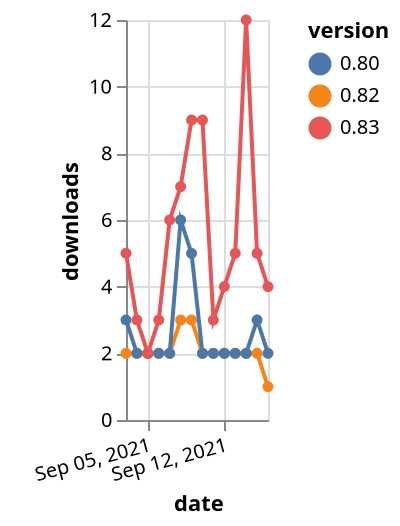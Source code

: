 {"$schema": "https://vega.github.io/schema/vega-lite/v5.json", "description": "A simple bar chart with embedded data.", "data": {"values": [{"date": "2021-09-03", "total": 1860, "delta": 2, "version": "0.82"}, {"date": "2021-09-04", "total": 1862, "delta": 2, "version": "0.82"}, {"date": "2021-09-05", "total": 1864, "delta": 2, "version": "0.82"}, {"date": "2021-09-06", "total": 1866, "delta": 2, "version": "0.82"}, {"date": "2021-09-07", "total": 1868, "delta": 2, "version": "0.82"}, {"date": "2021-09-08", "total": 1871, "delta": 3, "version": "0.82"}, {"date": "2021-09-09", "total": 1874, "delta": 3, "version": "0.82"}, {"date": "2021-09-10", "total": 1876, "delta": 2, "version": "0.82"}, {"date": "2021-09-11", "total": 1878, "delta": 2, "version": "0.82"}, {"date": "2021-09-12", "total": 1880, "delta": 2, "version": "0.82"}, {"date": "2021-09-13", "total": 1882, "delta": 2, "version": "0.82"}, {"date": "2021-09-14", "total": 1884, "delta": 2, "version": "0.82"}, {"date": "2021-09-15", "total": 1886, "delta": 2, "version": "0.82"}, {"date": "2021-09-16", "total": 1887, "delta": 1, "version": "0.82"}, {"date": "2021-09-03", "total": 5504, "delta": 3, "version": "0.80"}, {"date": "2021-09-04", "total": 5506, "delta": 2, "version": "0.80"}, {"date": "2021-09-05", "total": 5508, "delta": 2, "version": "0.80"}, {"date": "2021-09-06", "total": 5510, "delta": 2, "version": "0.80"}, {"date": "2021-09-07", "total": 5512, "delta": 2, "version": "0.80"}, {"date": "2021-09-08", "total": 5518, "delta": 6, "version": "0.80"}, {"date": "2021-09-09", "total": 5523, "delta": 5, "version": "0.80"}, {"date": "2021-09-10", "total": 5525, "delta": 2, "version": "0.80"}, {"date": "2021-09-11", "total": 5527, "delta": 2, "version": "0.80"}, {"date": "2021-09-12", "total": 5529, "delta": 2, "version": "0.80"}, {"date": "2021-09-13", "total": 5531, "delta": 2, "version": "0.80"}, {"date": "2021-09-14", "total": 5533, "delta": 2, "version": "0.80"}, {"date": "2021-09-15", "total": 5536, "delta": 3, "version": "0.80"}, {"date": "2021-09-16", "total": 5538, "delta": 2, "version": "0.80"}, {"date": "2021-09-03", "total": 3328, "delta": 5, "version": "0.83"}, {"date": "2021-09-04", "total": 3331, "delta": 3, "version": "0.83"}, {"date": "2021-09-05", "total": 3333, "delta": 2, "version": "0.83"}, {"date": "2021-09-06", "total": 3336, "delta": 3, "version": "0.83"}, {"date": "2021-09-07", "total": 3342, "delta": 6, "version": "0.83"}, {"date": "2021-09-08", "total": 3349, "delta": 7, "version": "0.83"}, {"date": "2021-09-09", "total": 3358, "delta": 9, "version": "0.83"}, {"date": "2021-09-10", "total": 3367, "delta": 9, "version": "0.83"}, {"date": "2021-09-11", "total": 3370, "delta": 3, "version": "0.83"}, {"date": "2021-09-12", "total": 3374, "delta": 4, "version": "0.83"}, {"date": "2021-09-13", "total": 3379, "delta": 5, "version": "0.83"}, {"date": "2021-09-14", "total": 3391, "delta": 12, "version": "0.83"}, {"date": "2021-09-15", "total": 3396, "delta": 5, "version": "0.83"}, {"date": "2021-09-16", "total": 3400, "delta": 4, "version": "0.83"}]}, "width": "container", "mark": {"type": "line", "point": {"filled": true}}, "encoding": {"x": {"field": "date", "type": "temporal", "timeUnit": "yearmonthdate", "title": "date", "axis": {"labelAngle": -15}}, "y": {"field": "delta", "type": "quantitative", "title": "downloads"}, "color": {"field": "version", "type": "nominal"}, "tooltip": {"field": "delta"}}}